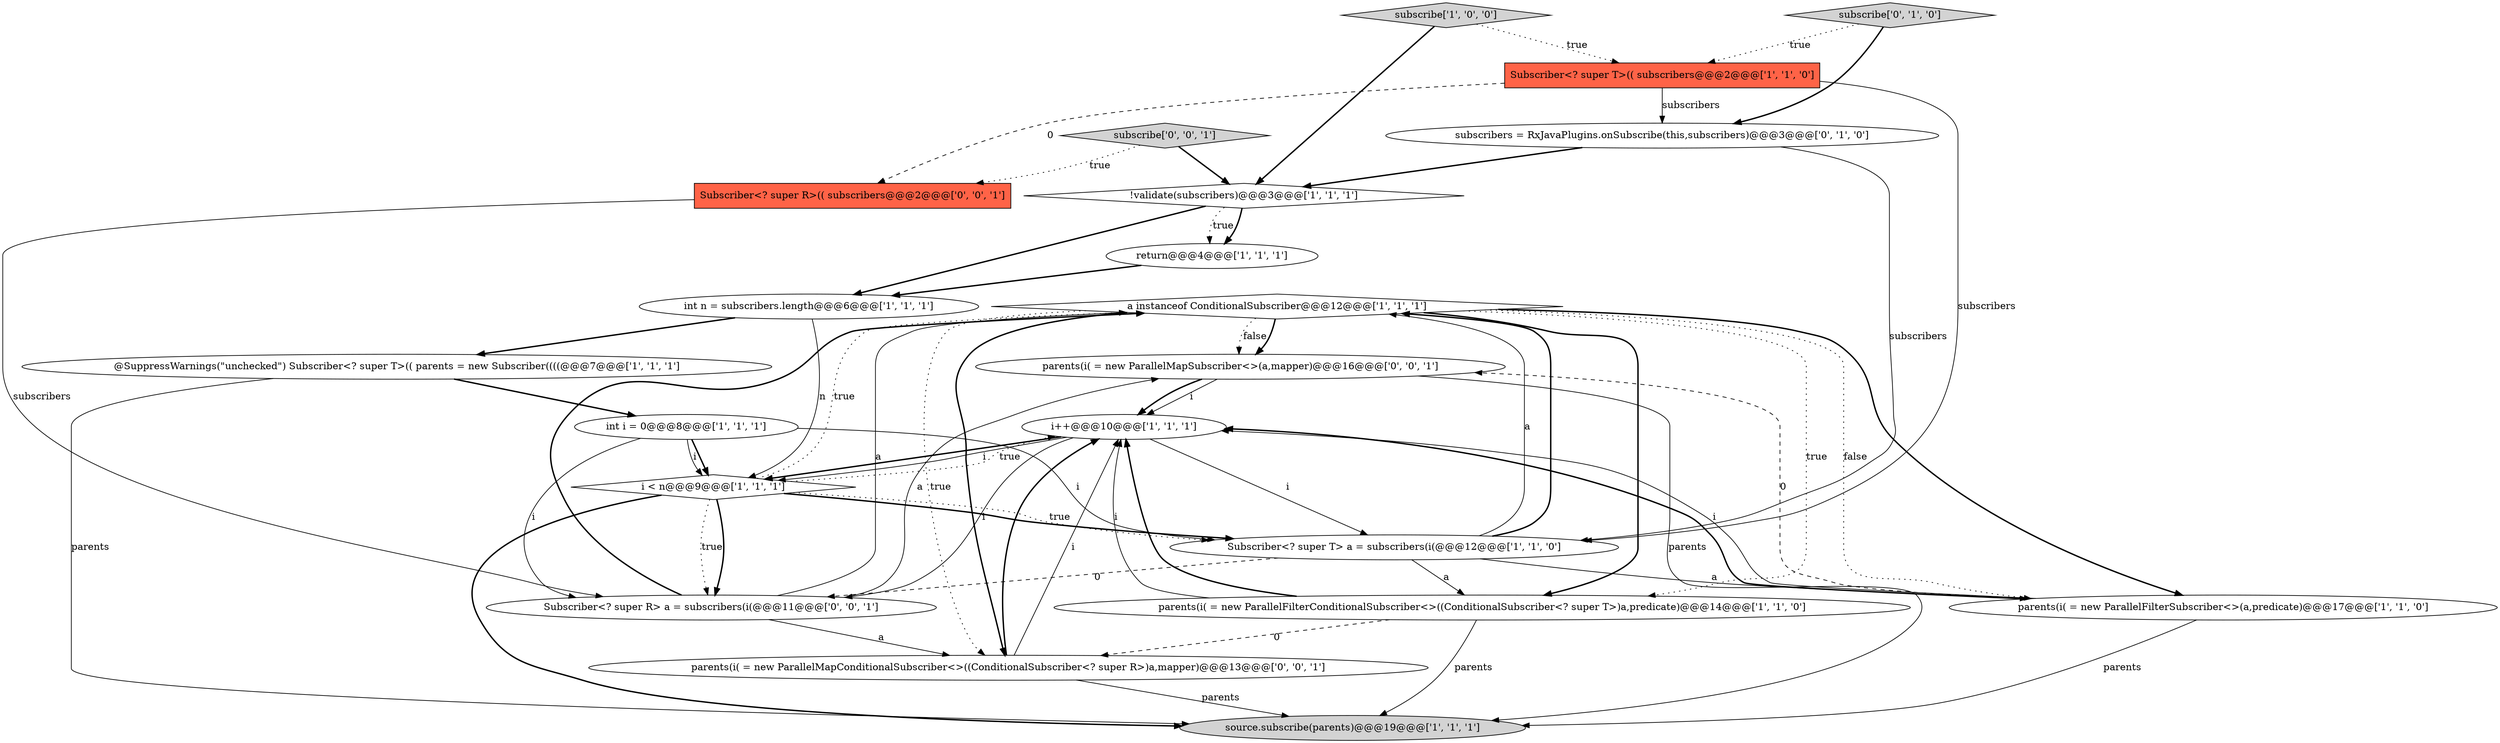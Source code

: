 digraph {
2 [style = filled, label = "a instanceof ConditionalSubscriber@@@12@@@['1', '1', '1']", fillcolor = white, shape = diamond image = "AAA0AAABBB1BBB"];
11 [style = filled, label = "return@@@4@@@['1', '1', '1']", fillcolor = white, shape = ellipse image = "AAA0AAABBB1BBB"];
7 [style = filled, label = "i < n@@@9@@@['1', '1', '1']", fillcolor = white, shape = diamond image = "AAA0AAABBB1BBB"];
9 [style = filled, label = "Subscriber<? super T>(( subscribers@@@2@@@['1', '1', '0']", fillcolor = tomato, shape = box image = "AAA0AAABBB1BBB"];
16 [style = filled, label = "parents(i( = new ParallelMapSubscriber<>(a,mapper)@@@16@@@['0', '0', '1']", fillcolor = white, shape = ellipse image = "AAA0AAABBB3BBB"];
0 [style = filled, label = "parents(i( = new ParallelFilterConditionalSubscriber<>((ConditionalSubscriber<? super T>)a,predicate)@@@14@@@['1', '1', '0']", fillcolor = white, shape = ellipse image = "AAA0AAABBB1BBB"];
5 [style = filled, label = "i++@@@10@@@['1', '1', '1']", fillcolor = white, shape = ellipse image = "AAA0AAABBB1BBB"];
15 [style = filled, label = "subscribe['0', '1', '0']", fillcolor = lightgray, shape = diamond image = "AAA0AAABBB2BBB"];
20 [style = filled, label = "parents(i( = new ParallelMapConditionalSubscriber<>((ConditionalSubscriber<? super R>)a,mapper)@@@13@@@['0', '0', '1']", fillcolor = white, shape = ellipse image = "AAA0AAABBB3BBB"];
13 [style = filled, label = "subscribe['1', '0', '0']", fillcolor = lightgray, shape = diamond image = "AAA0AAABBB1BBB"];
4 [style = filled, label = "int i = 0@@@8@@@['1', '1', '1']", fillcolor = white, shape = ellipse image = "AAA0AAABBB1BBB"];
3 [style = filled, label = "source.subscribe(parents)@@@19@@@['1', '1', '1']", fillcolor = lightgray, shape = ellipse image = "AAA0AAABBB1BBB"];
10 [style = filled, label = "Subscriber<? super T> a = subscribers(i(@@@12@@@['1', '1', '0']", fillcolor = white, shape = ellipse image = "AAA0AAABBB1BBB"];
18 [style = filled, label = "Subscriber<? super R>(( subscribers@@@2@@@['0', '0', '1']", fillcolor = tomato, shape = box image = "AAA0AAABBB3BBB"];
17 [style = filled, label = "subscribe['0', '0', '1']", fillcolor = lightgray, shape = diamond image = "AAA0AAABBB3BBB"];
6 [style = filled, label = "int n = subscribers.length@@@6@@@['1', '1', '1']", fillcolor = white, shape = ellipse image = "AAA0AAABBB1BBB"];
14 [style = filled, label = "subscribers = RxJavaPlugins.onSubscribe(this,subscribers)@@@3@@@['0', '1', '0']", fillcolor = white, shape = ellipse image = "AAA1AAABBB2BBB"];
1 [style = filled, label = "!validate(subscribers)@@@3@@@['1', '1', '1']", fillcolor = white, shape = diamond image = "AAA0AAABBB1BBB"];
19 [style = filled, label = "Subscriber<? super R> a = subscribers(i(@@@11@@@['0', '0', '1']", fillcolor = white, shape = ellipse image = "AAA0AAABBB3BBB"];
8 [style = filled, label = "parents(i( = new ParallelFilterSubscriber<>(a,predicate)@@@17@@@['1', '1', '0']", fillcolor = white, shape = ellipse image = "AAA0AAABBB1BBB"];
12 [style = filled, label = "@SuppressWarnings(\"unchecked\") Subscriber<? super T>(( parents = new Subscriber((((@@@7@@@['1', '1', '1']", fillcolor = white, shape = ellipse image = "AAA0AAABBB1BBB"];
7->2 [style = dotted, label="true"];
9->18 [style = dashed, label="0"];
17->18 [style = dotted, label="true"];
17->1 [style = bold, label=""];
8->16 [style = dashed, label="0"];
20->3 [style = solid, label="parents"];
7->19 [style = dotted, label="true"];
5->7 [style = bold, label=""];
5->7 [style = solid, label="i"];
4->7 [style = bold, label=""];
1->11 [style = dotted, label="true"];
10->2 [style = bold, label=""];
8->5 [style = bold, label=""];
4->10 [style = solid, label="i"];
7->10 [style = bold, label=""];
19->2 [style = solid, label="a"];
7->10 [style = dotted, label="true"];
20->5 [style = bold, label=""];
12->4 [style = bold, label=""];
5->10 [style = solid, label="i"];
10->8 [style = solid, label="a"];
8->3 [style = solid, label="parents"];
2->20 [style = dotted, label="true"];
10->0 [style = solid, label="a"];
20->5 [style = solid, label="i"];
2->8 [style = dotted, label="false"];
10->2 [style = solid, label="a"];
13->9 [style = dotted, label="true"];
11->6 [style = bold, label=""];
4->7 [style = solid, label="i"];
1->6 [style = bold, label=""];
0->20 [style = dashed, label="0"];
16->5 [style = solid, label="i"];
2->8 [style = bold, label=""];
0->3 [style = solid, label="parents"];
16->3 [style = solid, label="parents"];
7->5 [style = dotted, label="true"];
1->11 [style = bold, label=""];
14->10 [style = solid, label="subscribers"];
5->19 [style = solid, label="i"];
7->3 [style = bold, label=""];
2->16 [style = dotted, label="false"];
12->3 [style = solid, label="parents"];
6->7 [style = solid, label="n"];
14->1 [style = bold, label=""];
15->14 [style = bold, label=""];
9->14 [style = solid, label="subscribers"];
2->20 [style = bold, label=""];
19->16 [style = solid, label="a"];
9->10 [style = solid, label="subscribers"];
6->12 [style = bold, label=""];
19->20 [style = solid, label="a"];
16->5 [style = bold, label=""];
13->1 [style = bold, label=""];
2->16 [style = bold, label=""];
10->19 [style = dashed, label="0"];
15->9 [style = dotted, label="true"];
2->0 [style = bold, label=""];
19->2 [style = bold, label=""];
0->5 [style = solid, label="i"];
2->0 [style = dotted, label="true"];
0->5 [style = bold, label=""];
7->19 [style = bold, label=""];
8->5 [style = solid, label="i"];
4->19 [style = solid, label="i"];
18->19 [style = solid, label="subscribers"];
}
